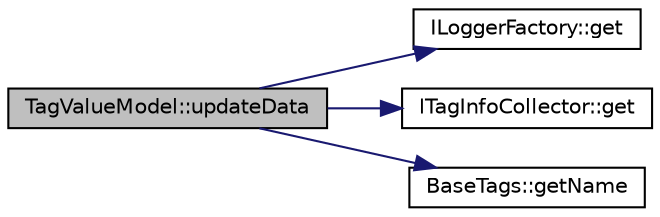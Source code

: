 digraph "TagValueModel::updateData"
{
 // LATEX_PDF_SIZE
  edge [fontname="Helvetica",fontsize="10",labelfontname="Helvetica",labelfontsize="10"];
  node [fontname="Helvetica",fontsize="10",shape=record];
  rankdir="LR";
  Node1 [label="TagValueModel::updateData",height=0.2,width=0.4,color="black", fillcolor="grey75", style="filled", fontcolor="black",tooltip=" "];
  Node1 -> Node2 [color="midnightblue",fontsize="10",style="solid",fontname="Helvetica"];
  Node2 [label="ILoggerFactory::get",height=0.2,width=0.4,color="black", fillcolor="white", style="filled",URL="$struct_i_logger_factory.html#a54070aa34fe6fd31ffced5488cf8bb51",tooltip=" "];
  Node1 -> Node3 [color="midnightblue",fontsize="10",style="solid",fontname="Helvetica"];
  Node3 [label="ITagInfoCollector::get",height=0.2,width=0.4,color="black", fillcolor="white", style="filled",URL="$struct_i_tag_info_collector.html#a28293eeb74ce68ec5ea74eca7adc58b7",tooltip=" "];
  Node1 -> Node4 [color="midnightblue",fontsize="10",style="solid",fontname="Helvetica"];
  Node4 [label="BaseTags::getName",height=0.2,width=0.4,color="black", fillcolor="white", style="filled",URL="$class_base_tags.html#a7b65c7bd0c368919cce09effdcdf83b6",tooltip="Get raw text for tag."];
}
